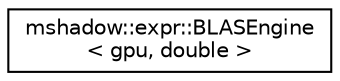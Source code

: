 digraph "Graphical Class Hierarchy"
{
 // LATEX_PDF_SIZE
  edge [fontname="Helvetica",fontsize="10",labelfontname="Helvetica",labelfontsize="10"];
  node [fontname="Helvetica",fontsize="10",shape=record];
  rankdir="LR";
  Node0 [label="mshadow::expr::BLASEngine\l\< gpu, double \>",height=0.2,width=0.4,color="black", fillcolor="white", style="filled",URL="$structmshadow_1_1expr_1_1BLASEngine_3_01gpu_00_01double_01_4.html",tooltip=" "];
}
